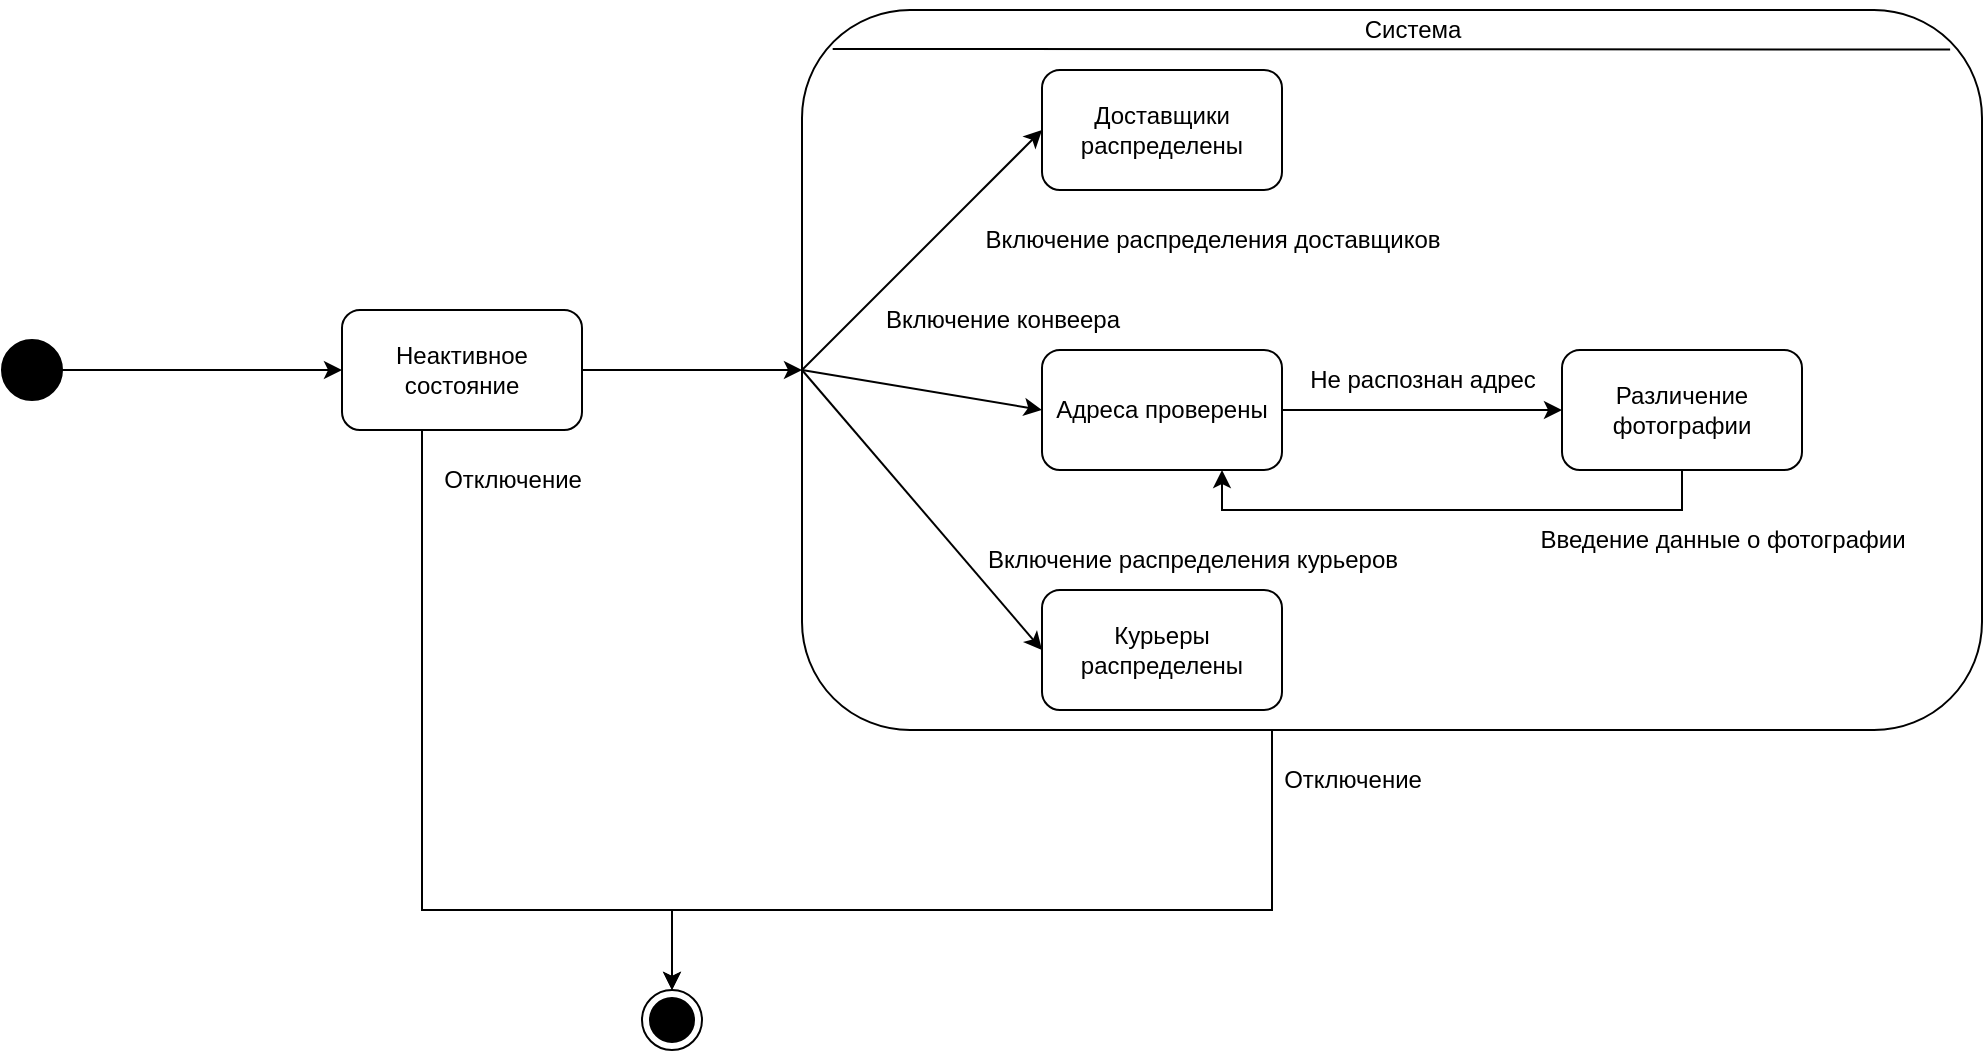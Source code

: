 <mxfile version="20.8.16" type="device"><diagram id="N-GADN3hEbA-36iFdk5G" name="Страница 1"><mxGraphModel dx="379" dy="702" grid="1" gridSize="10" guides="1" tooltips="1" connect="1" arrows="1" fold="1" page="1" pageScale="1" pageWidth="827" pageHeight="1169" math="0" shadow="0"><root><mxCell id="0"/><mxCell id="1" parent="0"/><mxCell id="3viqt62AcLy6hZ25i9Yx-21" style="edgeStyle=orthogonalEdgeStyle;rounded=0;orthogonalLoop=1;jettySize=auto;html=1;entryX=0.5;entryY=0;entryDx=0;entryDy=0;" parent="1" source="3viqt62AcLy6hZ25i9Yx-9" target="3viqt62AcLy6hZ25i9Yx-19" edge="1"><mxGeometry relative="1" as="geometry"><Array as="points"><mxPoint x="1755" y="480"/><mxPoint x="1455" y="480"/></Array></mxGeometry></mxCell><mxCell id="3viqt62AcLy6hZ25i9Yx-9" value="" style="rounded=1;whiteSpace=wrap;html=1;" parent="1" vertex="1"><mxGeometry x="1520" y="30" width="590" height="360" as="geometry"/></mxCell><mxCell id="3viqt62AcLy6hZ25i9Yx-10" style="edgeStyle=orthogonalEdgeStyle;rounded=0;orthogonalLoop=1;jettySize=auto;html=1;" parent="1" source="3viqt62AcLy6hZ25i9Yx-1" target="3viqt62AcLy6hZ25i9Yx-9" edge="1"><mxGeometry relative="1" as="geometry"/></mxCell><mxCell id="3viqt62AcLy6hZ25i9Yx-20" style="edgeStyle=orthogonalEdgeStyle;rounded=0;orthogonalLoop=1;jettySize=auto;html=1;entryX=0.5;entryY=0;entryDx=0;entryDy=0;" parent="1" source="3viqt62AcLy6hZ25i9Yx-1" target="3viqt62AcLy6hZ25i9Yx-19" edge="1"><mxGeometry relative="1" as="geometry"><Array as="points"><mxPoint x="1330" y="480"/><mxPoint x="1455" y="480"/></Array></mxGeometry></mxCell><mxCell id="3viqt62AcLy6hZ25i9Yx-1" value="Неактивное состояние" style="rounded=1;whiteSpace=wrap;html=1;" parent="1" vertex="1"><mxGeometry x="1290" y="180" width="120" height="60" as="geometry"/></mxCell><mxCell id="3viqt62AcLy6hZ25i9Yx-6" style="edgeStyle=orthogonalEdgeStyle;rounded=0;orthogonalLoop=1;jettySize=auto;html=1;" parent="1" source="3viqt62AcLy6hZ25i9Yx-2" target="3viqt62AcLy6hZ25i9Yx-5" edge="1"><mxGeometry relative="1" as="geometry"/></mxCell><mxCell id="3viqt62AcLy6hZ25i9Yx-2" value="Адреса проверены" style="rounded=1;whiteSpace=wrap;html=1;" parent="1" vertex="1"><mxGeometry x="1640" y="200" width="120" height="60" as="geometry"/></mxCell><mxCell id="3viqt62AcLy6hZ25i9Yx-8" style="edgeStyle=orthogonalEdgeStyle;rounded=0;orthogonalLoop=1;jettySize=auto;html=1;entryX=0.75;entryY=1;entryDx=0;entryDy=0;exitX=0.5;exitY=1;exitDx=0;exitDy=0;" parent="1" source="3viqt62AcLy6hZ25i9Yx-5" target="3viqt62AcLy6hZ25i9Yx-2" edge="1"><mxGeometry relative="1" as="geometry"><Array as="points"><mxPoint x="1960" y="280"/><mxPoint x="1730" y="280"/></Array></mxGeometry></mxCell><mxCell id="3viqt62AcLy6hZ25i9Yx-3" value="Доставщики распределены" style="rounded=1;whiteSpace=wrap;html=1;" parent="1" vertex="1"><mxGeometry x="1640" y="60" width="120" height="60" as="geometry"/></mxCell><mxCell id="3viqt62AcLy6hZ25i9Yx-4" value="Курьеры распределены" style="rounded=1;whiteSpace=wrap;html=1;" parent="1" vertex="1"><mxGeometry x="1640" y="320" width="120" height="60" as="geometry"/></mxCell><mxCell id="3viqt62AcLy6hZ25i9Yx-5" value="Различение фотографии" style="rounded=1;whiteSpace=wrap;html=1;" parent="1" vertex="1"><mxGeometry x="1900" y="200" width="120" height="60" as="geometry"/></mxCell><mxCell id="3viqt62AcLy6hZ25i9Yx-14" value="" style="endArrow=classic;html=1;rounded=0;entryX=0;entryY=0.5;entryDx=0;entryDy=0;exitX=0;exitY=0.5;exitDx=0;exitDy=0;" parent="1" source="3viqt62AcLy6hZ25i9Yx-9" target="3viqt62AcLy6hZ25i9Yx-3" edge="1"><mxGeometry width="50" height="50" relative="1" as="geometry"><mxPoint x="1320" y="360" as="sourcePoint"/><mxPoint x="1370" y="310" as="targetPoint"/></mxGeometry></mxCell><mxCell id="3viqt62AcLy6hZ25i9Yx-15" value="" style="endArrow=classic;html=1;rounded=0;entryX=0;entryY=0.5;entryDx=0;entryDy=0;exitX=0;exitY=0.5;exitDx=0;exitDy=0;" parent="1" source="3viqt62AcLy6hZ25i9Yx-9" target="3viqt62AcLy6hZ25i9Yx-2" edge="1"><mxGeometry width="50" height="50" relative="1" as="geometry"><mxPoint x="1200" y="410" as="sourcePoint"/><mxPoint x="1250" y="360" as="targetPoint"/></mxGeometry></mxCell><mxCell id="3viqt62AcLy6hZ25i9Yx-16" value="" style="endArrow=classic;html=1;rounded=0;entryX=0;entryY=0.5;entryDx=0;entryDy=0;" parent="1" target="3viqt62AcLy6hZ25i9Yx-4" edge="1"><mxGeometry width="50" height="50" relative="1" as="geometry"><mxPoint x="1520" y="210" as="sourcePoint"/><mxPoint x="1470" y="190" as="targetPoint"/></mxGeometry></mxCell><mxCell id="3viqt62AcLy6hZ25i9Yx-18" style="edgeStyle=orthogonalEdgeStyle;rounded=0;orthogonalLoop=1;jettySize=auto;html=1;" parent="1" source="3viqt62AcLy6hZ25i9Yx-17" target="3viqt62AcLy6hZ25i9Yx-1" edge="1"><mxGeometry relative="1" as="geometry"/></mxCell><mxCell id="3viqt62AcLy6hZ25i9Yx-17" value="" style="ellipse;fillColor=strokeColor;" parent="1" vertex="1"><mxGeometry x="1120" y="195" width="30" height="30" as="geometry"/></mxCell><mxCell id="3viqt62AcLy6hZ25i9Yx-19" value="" style="ellipse;html=1;shape=endState;fillColor=strokeColor;" parent="1" vertex="1"><mxGeometry x="1440" y="520" width="30" height="30" as="geometry"/></mxCell><mxCell id="3viqt62AcLy6hZ25i9Yx-22" value="Система" style="text;html=1;align=center;verticalAlign=middle;resizable=0;points=[];autosize=1;strokeColor=none;fillColor=none;" parent="1" vertex="1"><mxGeometry x="1790" y="25" width="70" height="30" as="geometry"/></mxCell><mxCell id="3viqt62AcLy6hZ25i9Yx-23" value="" style="endArrow=none;html=1;rounded=0;entryX=0.026;entryY=0.054;entryDx=0;entryDy=0;entryPerimeter=0;exitX=0.973;exitY=0.055;exitDx=0;exitDy=0;exitPerimeter=0;" parent="1" source="3viqt62AcLy6hZ25i9Yx-9" target="3viqt62AcLy6hZ25i9Yx-9" edge="1"><mxGeometry width="50" height="50" relative="1" as="geometry"><mxPoint x="1980" y="49" as="sourcePoint"/><mxPoint x="1310" y="60" as="targetPoint"/></mxGeometry></mxCell><mxCell id="3viqt62AcLy6hZ25i9Yx-25" value="Отключение" style="text;html=1;align=center;verticalAlign=middle;resizable=0;points=[];autosize=1;strokeColor=none;fillColor=none;" parent="1" vertex="1"><mxGeometry x="1330" y="250" width="90" height="30" as="geometry"/></mxCell><mxCell id="3viqt62AcLy6hZ25i9Yx-26" value="Отключение" style="text;html=1;align=center;verticalAlign=middle;resizable=0;points=[];autosize=1;strokeColor=none;fillColor=none;" parent="1" vertex="1"><mxGeometry x="1750" y="400" width="90" height="30" as="geometry"/></mxCell><mxCell id="3viqt62AcLy6hZ25i9Yx-27" value="Не распознан адрес" style="text;html=1;align=center;verticalAlign=middle;resizable=0;points=[];autosize=1;strokeColor=none;fillColor=none;" parent="1" vertex="1"><mxGeometry x="1760" y="200" width="140" height="30" as="geometry"/></mxCell><mxCell id="3viqt62AcLy6hZ25i9Yx-28" value="Включение распределения доставщиков" style="text;html=1;align=center;verticalAlign=middle;resizable=0;points=[];autosize=1;strokeColor=none;fillColor=none;" parent="1" vertex="1"><mxGeometry x="1600" y="130" width="250" height="30" as="geometry"/></mxCell><mxCell id="3viqt62AcLy6hZ25i9Yx-29" value="Включение распределения курьеров" style="text;html=1;align=center;verticalAlign=middle;resizable=0;points=[];autosize=1;strokeColor=none;fillColor=none;" parent="1" vertex="1"><mxGeometry x="1600" y="290" width="230" height="30" as="geometry"/></mxCell><mxCell id="3viqt62AcLy6hZ25i9Yx-31" value="Введение данные о фотографии" style="text;html=1;align=center;verticalAlign=middle;resizable=0;points=[];autosize=1;strokeColor=none;fillColor=none;" parent="1" vertex="1"><mxGeometry x="1875" y="280" width="210" height="30" as="geometry"/></mxCell><mxCell id="3viqt62AcLy6hZ25i9Yx-32" value="Включение конвеера" style="text;html=1;align=center;verticalAlign=middle;resizable=0;points=[];autosize=1;strokeColor=none;fillColor=none;" parent="1" vertex="1"><mxGeometry x="1550" y="170" width="140" height="30" as="geometry"/></mxCell></root></mxGraphModel></diagram></mxfile>